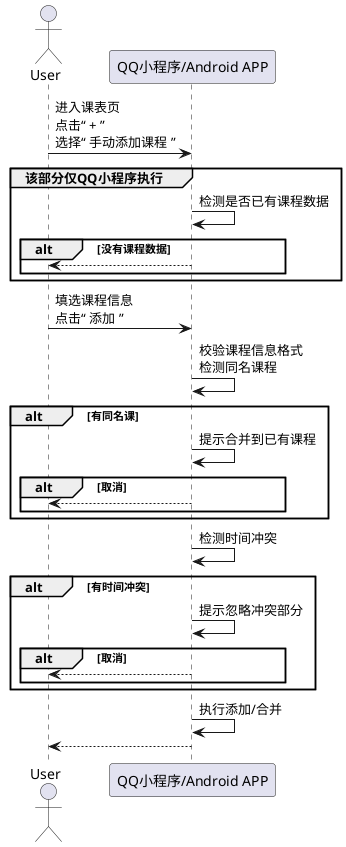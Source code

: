 @startuml 教务-手动加课
actor "User" as user
participant "QQ小程序/Android APP" as qp
user->qp:进入课表页\n点击“ + ”\n选择“ 手动添加课程 ”
group 该部分仅QQ小程序执行
    qp->qp:检测是否已有课程数据
    alt 没有课程数据
        user<--qp
    end
end
user->qp:填选课程信息\n点击“ 添加 ”
qp->qp:校验课程信息格式\n检测同名课程
alt 有同名课
    qp->qp:提示合并到已有课程
    alt 取消
        user<--qp
    end
end
qp->qp:检测时间冲突
alt 有时间冲突
    qp->qp:提示忽略冲突部分
    alt 取消
        user<--qp
    end
end
qp->qp:执行添加/合并
user<--qp
@enduml